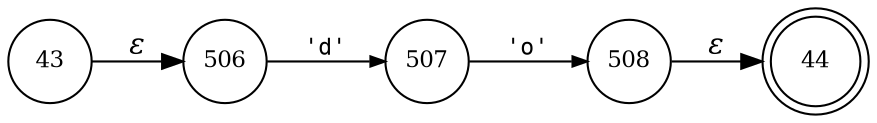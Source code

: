 digraph ATN {
rankdir=LR;
s44[fontsize=11, label="44", shape=doublecircle, fixedsize=true, width=.6];
s506[fontsize=11,label="506", shape=circle, fixedsize=true, width=.55, peripheries=1];
s43[fontsize=11,label="43", shape=circle, fixedsize=true, width=.55, peripheries=1];
s507[fontsize=11,label="507", shape=circle, fixedsize=true, width=.55, peripheries=1];
s508[fontsize=11,label="508", shape=circle, fixedsize=true, width=.55, peripheries=1];
s43 -> s506 [fontname="Times-Italic", label="&epsilon;"];
s506 -> s507 [fontsize=11, fontname="Courier", arrowsize=.7, label = "'d'", arrowhead = normal];
s507 -> s508 [fontsize=11, fontname="Courier", arrowsize=.7, label = "'o'", arrowhead = normal];
s508 -> s44 [fontname="Times-Italic", label="&epsilon;"];
}